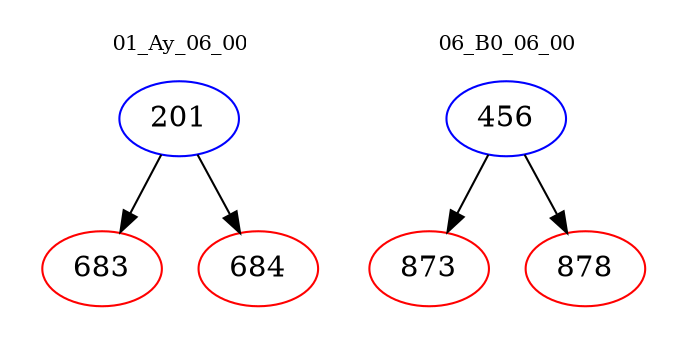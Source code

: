 digraph{
subgraph cluster_0 {
color = white
label = "01_Ay_06_00";
fontsize=10;
T0_201 [label="201", color="blue"]
T0_201 -> T0_683 [color="black"]
T0_683 [label="683", color="red"]
T0_201 -> T0_684 [color="black"]
T0_684 [label="684", color="red"]
}
subgraph cluster_1 {
color = white
label = "06_B0_06_00";
fontsize=10;
T1_456 [label="456", color="blue"]
T1_456 -> T1_873 [color="black"]
T1_873 [label="873", color="red"]
T1_456 -> T1_878 [color="black"]
T1_878 [label="878", color="red"]
}
}
